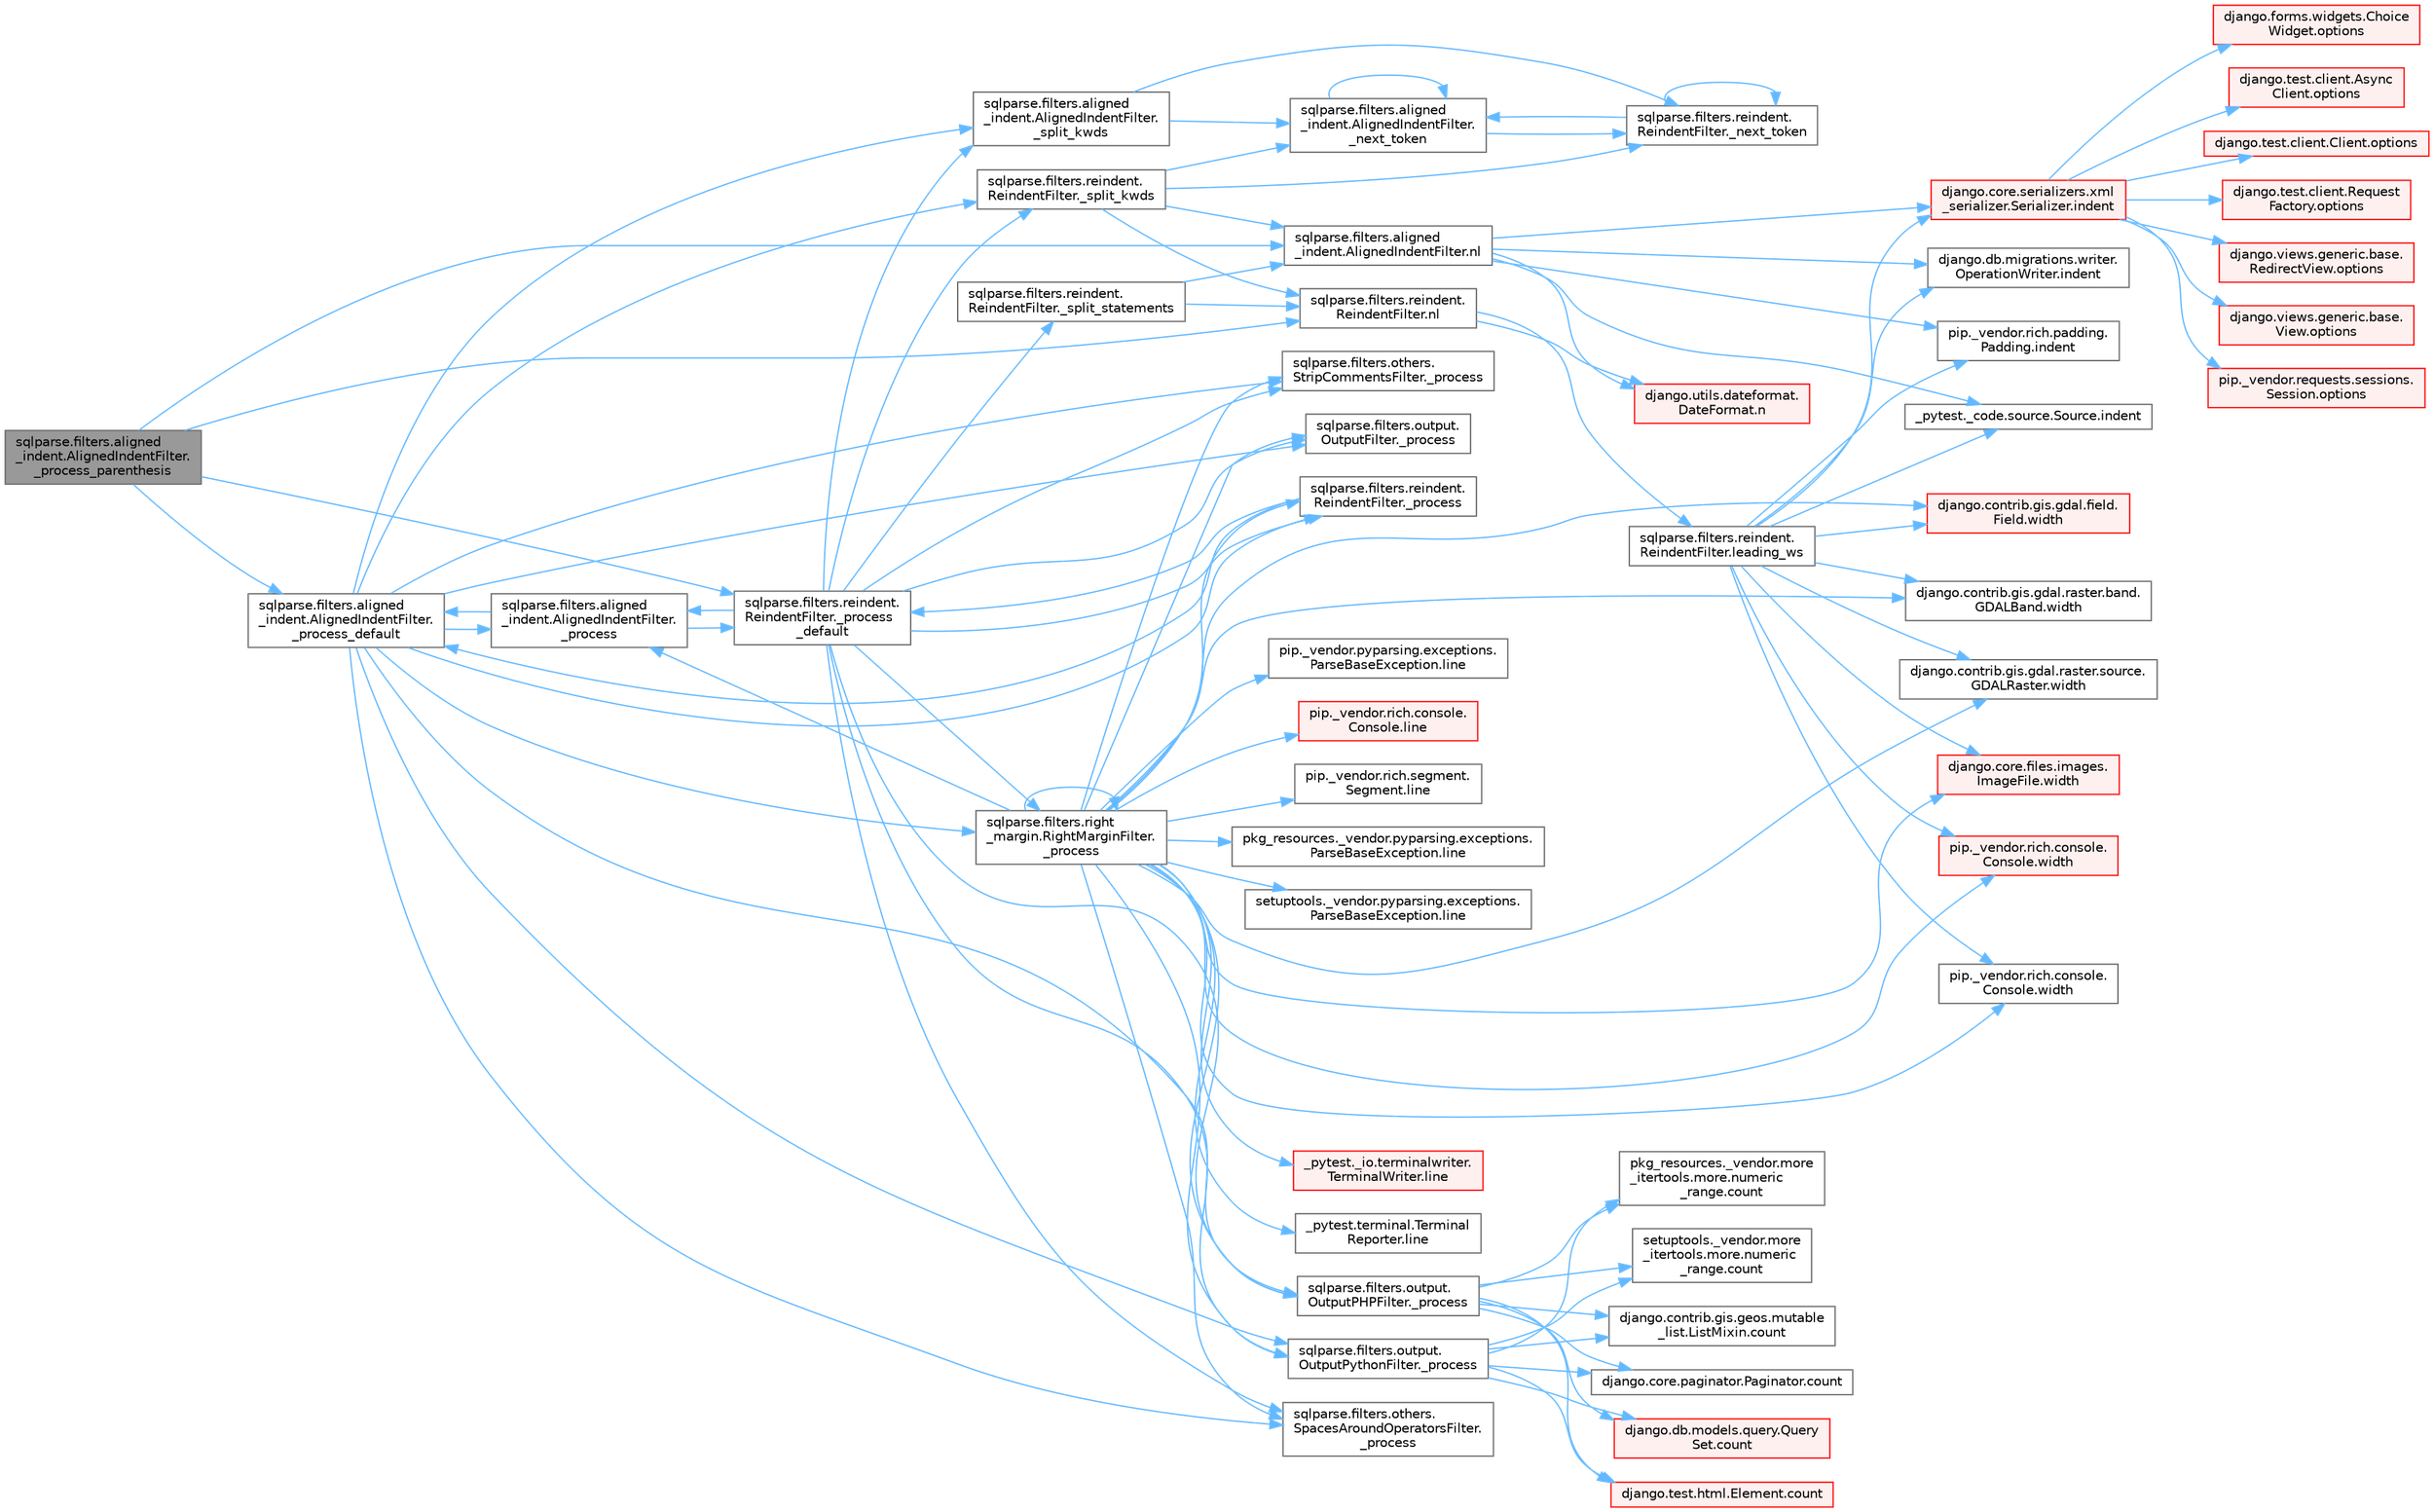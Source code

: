 digraph "sqlparse.filters.aligned_indent.AlignedIndentFilter._process_parenthesis"
{
 // LATEX_PDF_SIZE
  bgcolor="transparent";
  edge [fontname=Helvetica,fontsize=10,labelfontname=Helvetica,labelfontsize=10];
  node [fontname=Helvetica,fontsize=10,shape=box,height=0.2,width=0.4];
  rankdir="LR";
  Node1 [id="Node000001",label="sqlparse.filters.aligned\l_indent.AlignedIndentFilter.\l_process_parenthesis",height=0.2,width=0.4,color="gray40", fillcolor="grey60", style="filled", fontcolor="black",tooltip=" "];
  Node1 -> Node2 [id="edge1_Node000001_Node000002",color="steelblue1",style="solid",tooltip=" "];
  Node2 [id="Node000002",label="sqlparse.filters.aligned\l_indent.AlignedIndentFilter.\l_process_default",height=0.2,width=0.4,color="grey40", fillcolor="white", style="filled",URL="$classsqlparse_1_1filters_1_1aligned__indent_1_1_aligned_indent_filter.html#a3ea4e4dfdbefcbe959c08542b0d53201",tooltip=" "];
  Node2 -> Node3 [id="edge2_Node000002_Node000003",color="steelblue1",style="solid",tooltip=" "];
  Node3 [id="Node000003",label="sqlparse.filters.aligned\l_indent.AlignedIndentFilter.\l_process",height=0.2,width=0.4,color="grey40", fillcolor="white", style="filled",URL="$classsqlparse_1_1filters_1_1aligned__indent_1_1_aligned_indent_filter.html#ad998883fe7e7b68c6f4a789c37311b87",tooltip=" "];
  Node3 -> Node2 [id="edge3_Node000003_Node000002",color="steelblue1",style="solid",tooltip=" "];
  Node3 -> Node4 [id="edge4_Node000003_Node000004",color="steelblue1",style="solid",tooltip=" "];
  Node4 [id="Node000004",label="sqlparse.filters.reindent.\lReindentFilter._process\l_default",height=0.2,width=0.4,color="grey40", fillcolor="white", style="filled",URL="$classsqlparse_1_1filters_1_1reindent_1_1_reindent_filter.html#a1c1a3a8db38895a336e3e44c9ce4dc14",tooltip=" "];
  Node4 -> Node3 [id="edge5_Node000004_Node000003",color="steelblue1",style="solid",tooltip=" "];
  Node4 -> Node5 [id="edge6_Node000004_Node000005",color="steelblue1",style="solid",tooltip=" "];
  Node5 [id="Node000005",label="sqlparse.filters.others.\lSpacesAroundOperatorsFilter.\l_process",height=0.2,width=0.4,color="grey40", fillcolor="white", style="filled",URL="$classsqlparse_1_1filters_1_1others_1_1_spaces_around_operators_filter.html#a20b255fae878be2cccea5a47abd763eb",tooltip=" "];
  Node4 -> Node6 [id="edge7_Node000004_Node000006",color="steelblue1",style="solid",tooltip=" "];
  Node6 [id="Node000006",label="sqlparse.filters.others.\lStripCommentsFilter._process",height=0.2,width=0.4,color="grey40", fillcolor="white", style="filled",URL="$classsqlparse_1_1filters_1_1others_1_1_strip_comments_filter.html#a75ad49ebb49afa20e94ce6d5bdfb733e",tooltip=" "];
  Node4 -> Node7 [id="edge8_Node000004_Node000007",color="steelblue1",style="solid",tooltip=" "];
  Node7 [id="Node000007",label="sqlparse.filters.output.\lOutputFilter._process",height=0.2,width=0.4,color="grey40", fillcolor="white", style="filled",URL="$classsqlparse_1_1filters_1_1output_1_1_output_filter.html#a6af9592b6be9158cebfe22c2c6929192",tooltip=" "];
  Node4 -> Node8 [id="edge9_Node000004_Node000008",color="steelblue1",style="solid",tooltip=" "];
  Node8 [id="Node000008",label="sqlparse.filters.output.\lOutputPHPFilter._process",height=0.2,width=0.4,color="grey40", fillcolor="white", style="filled",URL="$classsqlparse_1_1filters_1_1output_1_1_output_p_h_p_filter.html#a04e946235754e1e1a0717a17a2ab7980",tooltip=" "];
  Node8 -> Node9 [id="edge10_Node000008_Node000009",color="steelblue1",style="solid",tooltip=" "];
  Node9 [id="Node000009",label="django.contrib.gis.geos.mutable\l_list.ListMixin.count",height=0.2,width=0.4,color="grey40", fillcolor="white", style="filled",URL="$classdjango_1_1contrib_1_1gis_1_1geos_1_1mutable__list_1_1_list_mixin.html#a52a5d6a5f27045cb138ba9a57df5e921",tooltip=" "];
  Node8 -> Node10 [id="edge11_Node000008_Node000010",color="steelblue1",style="solid",tooltip=" "];
  Node10 [id="Node000010",label="django.core.paginator.Paginator.count",height=0.2,width=0.4,color="grey40", fillcolor="white", style="filled",URL="$classdjango_1_1core_1_1paginator_1_1_paginator.html#ac2c18c5d294f3d2c27754dfc6309dbec",tooltip=" "];
  Node8 -> Node11 [id="edge12_Node000008_Node000011",color="steelblue1",style="solid",tooltip=" "];
  Node11 [id="Node000011",label="django.db.models.query.Query\lSet.count",height=0.2,width=0.4,color="red", fillcolor="#FFF0F0", style="filled",URL="$classdjango_1_1db_1_1models_1_1query_1_1_query_set.html#a50571215acaaa76c6f87732de6bde934",tooltip=" "];
  Node8 -> Node25 [id="edge13_Node000008_Node000025",color="steelblue1",style="solid",tooltip=" "];
  Node25 [id="Node000025",label="django.test.html.Element.count",height=0.2,width=0.4,color="red", fillcolor="#FFF0F0", style="filled",URL="$classdjango_1_1test_1_1html_1_1_element.html#a4ec3c5c3429fb44a2715de6f0fab7864",tooltip=" "];
  Node8 -> Node3412 [id="edge14_Node000008_Node003412",color="steelblue1",style="solid",tooltip=" "];
  Node3412 [id="Node003412",label="pkg_resources._vendor.more\l_itertools.more.numeric\l_range.count",height=0.2,width=0.4,color="grey40", fillcolor="white", style="filled",URL="$classpkg__resources_1_1__vendor_1_1more__itertools_1_1more_1_1numeric__range.html#a9e81a46e7ea3f796d17035c9100ff1e7",tooltip=" "];
  Node8 -> Node3413 [id="edge15_Node000008_Node003413",color="steelblue1",style="solid",tooltip=" "];
  Node3413 [id="Node003413",label="setuptools._vendor.more\l_itertools.more.numeric\l_range.count",height=0.2,width=0.4,color="grey40", fillcolor="white", style="filled",URL="$classsetuptools_1_1__vendor_1_1more__itertools_1_1more_1_1numeric__range.html#a906f0c4877f63fc1f2551daef75ae91f",tooltip=" "];
  Node4 -> Node4533 [id="edge16_Node000004_Node004533",color="steelblue1",style="solid",tooltip=" "];
  Node4533 [id="Node004533",label="sqlparse.filters.output.\lOutputPythonFilter._process",height=0.2,width=0.4,color="grey40", fillcolor="white", style="filled",URL="$classsqlparse_1_1filters_1_1output_1_1_output_python_filter.html#a7c6321a8ac3f268ad06caf05f26a42f8",tooltip=" "];
  Node4533 -> Node9 [id="edge17_Node004533_Node000009",color="steelblue1",style="solid",tooltip=" "];
  Node4533 -> Node10 [id="edge18_Node004533_Node000010",color="steelblue1",style="solid",tooltip=" "];
  Node4533 -> Node11 [id="edge19_Node004533_Node000011",color="steelblue1",style="solid",tooltip=" "];
  Node4533 -> Node25 [id="edge20_Node004533_Node000025",color="steelblue1",style="solid",tooltip=" "];
  Node4533 -> Node3412 [id="edge21_Node004533_Node003412",color="steelblue1",style="solid",tooltip=" "];
  Node4533 -> Node3413 [id="edge22_Node004533_Node003413",color="steelblue1",style="solid",tooltip=" "];
  Node4 -> Node4534 [id="edge23_Node000004_Node004534",color="steelblue1",style="solid",tooltip=" "];
  Node4534 [id="Node004534",label="sqlparse.filters.reindent.\lReindentFilter._process",height=0.2,width=0.4,color="grey40", fillcolor="white", style="filled",URL="$classsqlparse_1_1filters_1_1reindent_1_1_reindent_filter.html#aa8d7cd3a887a74b15b60245754c2f0ad",tooltip=" "];
  Node4534 -> Node2 [id="edge24_Node004534_Node000002",color="steelblue1",style="solid",tooltip=" "];
  Node4534 -> Node4 [id="edge25_Node004534_Node000004",color="steelblue1",style="solid",tooltip=" "];
  Node4 -> Node4535 [id="edge26_Node000004_Node004535",color="steelblue1",style="solid",tooltip=" "];
  Node4535 [id="Node004535",label="sqlparse.filters.right\l_margin.RightMarginFilter.\l_process",height=0.2,width=0.4,color="grey40", fillcolor="white", style="filled",URL="$classsqlparse_1_1filters_1_1right__margin_1_1_right_margin_filter.html#a62b0707d94aff59b0fc1428eca96f6a9",tooltip=" "];
  Node4535 -> Node3 [id="edge27_Node004535_Node000003",color="steelblue1",style="solid",tooltip=" "];
  Node4535 -> Node5 [id="edge28_Node004535_Node000005",color="steelblue1",style="solid",tooltip=" "];
  Node4535 -> Node6 [id="edge29_Node004535_Node000006",color="steelblue1",style="solid",tooltip=" "];
  Node4535 -> Node7 [id="edge30_Node004535_Node000007",color="steelblue1",style="solid",tooltip=" "];
  Node4535 -> Node8 [id="edge31_Node004535_Node000008",color="steelblue1",style="solid",tooltip=" "];
  Node4535 -> Node4533 [id="edge32_Node004535_Node004533",color="steelblue1",style="solid",tooltip=" "];
  Node4535 -> Node4534 [id="edge33_Node004535_Node004534",color="steelblue1",style="solid",tooltip=" "];
  Node4535 -> Node4535 [id="edge34_Node004535_Node004535",color="steelblue1",style="solid",tooltip=" "];
  Node4535 -> Node243 [id="edge35_Node004535_Node000243",color="steelblue1",style="solid",tooltip=" "];
  Node243 [id="Node000243",label="_pytest._io.terminalwriter.\lTerminalWriter.line",height=0.2,width=0.4,color="red", fillcolor="#FFF0F0", style="filled",URL="$class__pytest_1_1__io_1_1terminalwriter_1_1_terminal_writer.html#a70c206b6c71b946771673c95d93d5d5a",tooltip=" "];
  Node4535 -> Node296 [id="edge36_Node004535_Node000296",color="steelblue1",style="solid",tooltip=" "];
  Node296 [id="Node000296",label="_pytest.terminal.Terminal\lReporter.line",height=0.2,width=0.4,color="grey40", fillcolor="white", style="filled",URL="$class__pytest_1_1terminal_1_1_terminal_reporter.html#a93c0c8ead6fc609ded513a82b16b30d6",tooltip=" "];
  Node4535 -> Node297 [id="edge37_Node004535_Node000297",color="steelblue1",style="solid",tooltip=" "];
  Node297 [id="Node000297",label="pip._vendor.pyparsing.exceptions.\lParseBaseException.line",height=0.2,width=0.4,color="grey40", fillcolor="white", style="filled",URL="$classpip_1_1__vendor_1_1pyparsing_1_1exceptions_1_1_parse_base_exception.html#aa2329017443b8e4ac6f0415a61e18938",tooltip=" "];
  Node4535 -> Node298 [id="edge38_Node004535_Node000298",color="steelblue1",style="solid",tooltip=" "];
  Node298 [id="Node000298",label="pip._vendor.rich.console.\lConsole.line",height=0.2,width=0.4,color="red", fillcolor="#FFF0F0", style="filled",URL="$classpip_1_1__vendor_1_1rich_1_1console_1_1_console.html#a41d951735692dcacd03f429df410629c",tooltip=" "];
  Node4535 -> Node4466 [id="edge39_Node004535_Node004466",color="steelblue1",style="solid",tooltip=" "];
  Node4466 [id="Node004466",label="pip._vendor.rich.segment.\lSegment.line",height=0.2,width=0.4,color="grey40", fillcolor="white", style="filled",URL="$classpip_1_1__vendor_1_1rich_1_1segment_1_1_segment.html#a1d04079b7b56d7149c9f695a7005053c",tooltip=" "];
  Node4535 -> Node4467 [id="edge40_Node004535_Node004467",color="steelblue1",style="solid",tooltip=" "];
  Node4467 [id="Node004467",label="pkg_resources._vendor.pyparsing.exceptions.\lParseBaseException.line",height=0.2,width=0.4,color="grey40", fillcolor="white", style="filled",URL="$classpkg__resources_1_1__vendor_1_1pyparsing_1_1exceptions_1_1_parse_base_exception.html#a0008de93649d601aee59f9355b7db231",tooltip=" "];
  Node4535 -> Node4468 [id="edge41_Node004535_Node004468",color="steelblue1",style="solid",tooltip=" "];
  Node4468 [id="Node004468",label="setuptools._vendor.pyparsing.exceptions.\lParseBaseException.line",height=0.2,width=0.4,color="grey40", fillcolor="white", style="filled",URL="$classsetuptools_1_1__vendor_1_1pyparsing_1_1exceptions_1_1_parse_base_exception.html#ac4e957463d1b83df668df7d619160a90",tooltip=" "];
  Node4535 -> Node1855 [id="edge42_Node004535_Node001855",color="steelblue1",style="solid",tooltip=" "];
  Node1855 [id="Node001855",label="django.contrib.gis.gdal.field.\lField.width",height=0.2,width=0.4,color="red", fillcolor="#FFF0F0", style="filled",URL="$classdjango_1_1contrib_1_1gis_1_1gdal_1_1field_1_1_field.html#a9d43a623b937f633a9e6dca9323f5fa7",tooltip=" "];
  Node4535 -> Node1856 [id="edge43_Node004535_Node001856",color="steelblue1",style="solid",tooltip=" "];
  Node1856 [id="Node001856",label="django.contrib.gis.gdal.raster.band.\lGDALBand.width",height=0.2,width=0.4,color="grey40", fillcolor="white", style="filled",URL="$classdjango_1_1contrib_1_1gis_1_1gdal_1_1raster_1_1band_1_1_g_d_a_l_band.html#a407780888708f2bb99b4d298eb6d8062",tooltip=" "];
  Node4535 -> Node1857 [id="edge44_Node004535_Node001857",color="steelblue1",style="solid",tooltip=" "];
  Node1857 [id="Node001857",label="django.contrib.gis.gdal.raster.source.\lGDALRaster.width",height=0.2,width=0.4,color="grey40", fillcolor="white", style="filled",URL="$classdjango_1_1contrib_1_1gis_1_1gdal_1_1raster_1_1source_1_1_g_d_a_l_raster.html#a58442e42bce5bcabb54fab7a2e636bc2",tooltip=" "];
  Node4535 -> Node1858 [id="edge45_Node004535_Node001858",color="steelblue1",style="solid",tooltip=" "];
  Node1858 [id="Node001858",label="django.core.files.images.\lImageFile.width",height=0.2,width=0.4,color="red", fillcolor="#FFF0F0", style="filled",URL="$classdjango_1_1core_1_1files_1_1images_1_1_image_file.html#a3a50a37ab3f2d7395c892a262ecb49bc",tooltip=" "];
  Node4535 -> Node1859 [id="edge46_Node004535_Node001859",color="steelblue1",style="solid",tooltip=" "];
  Node1859 [id="Node001859",label="pip._vendor.rich.console.\lConsole.width",height=0.2,width=0.4,color="red", fillcolor="#FFF0F0", style="filled",URL="$classpip_1_1__vendor_1_1rich_1_1console_1_1_console.html#a3163e1b4e2842bc355d0f5c3100ecc08",tooltip=" "];
  Node4535 -> Node1860 [id="edge47_Node004535_Node001860",color="steelblue1",style="solid",tooltip=" "];
  Node1860 [id="Node001860",label="pip._vendor.rich.console.\lConsole.width",height=0.2,width=0.4,color="grey40", fillcolor="white", style="filled",URL="$classpip_1_1__vendor_1_1rich_1_1console_1_1_console.html#aa2ba8c5fa1dd224794b0ac2acd384863",tooltip=" "];
  Node4 -> Node4536 [id="edge48_Node000004_Node004536",color="steelblue1",style="solid",tooltip=" "];
  Node4536 [id="Node004536",label="sqlparse.filters.aligned\l_indent.AlignedIndentFilter.\l_split_kwds",height=0.2,width=0.4,color="grey40", fillcolor="white", style="filled",URL="$classsqlparse_1_1filters_1_1aligned__indent_1_1_aligned_indent_filter.html#ae80ac955678a16b823a6ca41b154bb36",tooltip=" "];
  Node4536 -> Node4537 [id="edge49_Node004536_Node004537",color="steelblue1",style="solid",tooltip=" "];
  Node4537 [id="Node004537",label="sqlparse.filters.aligned\l_indent.AlignedIndentFilter.\l_next_token",height=0.2,width=0.4,color="grey40", fillcolor="white", style="filled",URL="$classsqlparse_1_1filters_1_1aligned__indent_1_1_aligned_indent_filter.html#ae8e5d5cfab7e78b13db9bddae9072960",tooltip=" "];
  Node4537 -> Node4537 [id="edge50_Node004537_Node004537",color="steelblue1",style="solid",tooltip=" "];
  Node4537 -> Node4538 [id="edge51_Node004537_Node004538",color="steelblue1",style="solid",tooltip=" "];
  Node4538 [id="Node004538",label="sqlparse.filters.reindent.\lReindentFilter._next_token",height=0.2,width=0.4,color="grey40", fillcolor="white", style="filled",URL="$classsqlparse_1_1filters_1_1reindent_1_1_reindent_filter.html#a726d200457bbe323492773e34be4b045",tooltip=" "];
  Node4538 -> Node4537 [id="edge52_Node004538_Node004537",color="steelblue1",style="solid",tooltip=" "];
  Node4538 -> Node4538 [id="edge53_Node004538_Node004538",color="steelblue1",style="solid",tooltip=" "];
  Node4536 -> Node4538 [id="edge54_Node004536_Node004538",color="steelblue1",style="solid",tooltip=" "];
  Node4 -> Node4539 [id="edge55_Node000004_Node004539",color="steelblue1",style="solid",tooltip=" "];
  Node4539 [id="Node004539",label="sqlparse.filters.reindent.\lReindentFilter._split_kwds",height=0.2,width=0.4,color="grey40", fillcolor="white", style="filled",URL="$classsqlparse_1_1filters_1_1reindent_1_1_reindent_filter.html#a1fca586c26a325f1e9150ed20bb699e5",tooltip=" "];
  Node4539 -> Node4537 [id="edge56_Node004539_Node004537",color="steelblue1",style="solid",tooltip=" "];
  Node4539 -> Node4538 [id="edge57_Node004539_Node004538",color="steelblue1",style="solid",tooltip=" "];
  Node4539 -> Node4540 [id="edge58_Node004539_Node004540",color="steelblue1",style="solid",tooltip=" "];
  Node4540 [id="Node004540",label="sqlparse.filters.aligned\l_indent.AlignedIndentFilter.nl",height=0.2,width=0.4,color="grey40", fillcolor="white", style="filled",URL="$classsqlparse_1_1filters_1_1aligned__indent_1_1_aligned_indent_filter.html#a0137da1c080d0ab864e01e6c9d70a2c8",tooltip=" "];
  Node4540 -> Node4434 [id="edge59_Node004540_Node004434",color="steelblue1",style="solid",tooltip=" "];
  Node4434 [id="Node004434",label="_pytest._code.source.Source.indent",height=0.2,width=0.4,color="grey40", fillcolor="white", style="filled",URL="$class__pytest_1_1__code_1_1source_1_1_source.html#abc99a323638809562ba4dbf97cab6bd1",tooltip=" "];
  Node4540 -> Node4435 [id="edge60_Node004540_Node004435",color="steelblue1",style="solid",tooltip=" "];
  Node4435 [id="Node004435",label="django.core.serializers.xml\l_serializer.Serializer.indent",height=0.2,width=0.4,color="red", fillcolor="#FFF0F0", style="filled",URL="$classdjango_1_1core_1_1serializers_1_1xml__serializer_1_1_serializer.html#a5b3d624ac0ab14cb4194faca7877101a",tooltip=" "];
  Node4435 -> Node311 [id="edge61_Node004435_Node000311",color="steelblue1",style="solid",tooltip=" "];
  Node311 [id="Node000311",label="django.forms.widgets.Choice\lWidget.options",height=0.2,width=0.4,color="red", fillcolor="#FFF0F0", style="filled",URL="$classdjango_1_1forms_1_1widgets_1_1_choice_widget.html#a8575b90386fc2027f38ea00133cef250",tooltip=" "];
  Node4435 -> Node1465 [id="edge62_Node004435_Node001465",color="steelblue1",style="solid",tooltip=" "];
  Node1465 [id="Node001465",label="django.test.client.Async\lClient.options",height=0.2,width=0.4,color="red", fillcolor="#FFF0F0", style="filled",URL="$classdjango_1_1test_1_1client_1_1_async_client.html#a84509c6347cbc018e6335b924ec841a2",tooltip=" "];
  Node4435 -> Node1666 [id="edge63_Node004435_Node001666",color="steelblue1",style="solid",tooltip=" "];
  Node1666 [id="Node001666",label="django.test.client.Client.options",height=0.2,width=0.4,color="red", fillcolor="#FFF0F0", style="filled",URL="$classdjango_1_1test_1_1client_1_1_client.html#a839ea6375ca2184b3b60550938b6824c",tooltip=" "];
  Node4435 -> Node1668 [id="edge64_Node004435_Node001668",color="steelblue1",style="solid",tooltip=" "];
  Node1668 [id="Node001668",label="django.test.client.Request\lFactory.options",height=0.2,width=0.4,color="red", fillcolor="#FFF0F0", style="filled",URL="$classdjango_1_1test_1_1client_1_1_request_factory.html#a438a7e1be2437d680cd78d11dee77c54",tooltip=" "];
  Node4435 -> Node1672 [id="edge65_Node004435_Node001672",color="steelblue1",style="solid",tooltip=" "];
  Node1672 [id="Node001672",label="django.views.generic.base.\lRedirectView.options",height=0.2,width=0.4,color="red", fillcolor="#FFF0F0", style="filled",URL="$classdjango_1_1views_1_1generic_1_1base_1_1_redirect_view.html#a444de156c79647344c987295c47a76e1",tooltip=" "];
  Node4435 -> Node1849 [id="edge66_Node004435_Node001849",color="steelblue1",style="solid",tooltip=" "];
  Node1849 [id="Node001849",label="django.views.generic.base.\lView.options",height=0.2,width=0.4,color="red", fillcolor="#FFF0F0", style="filled",URL="$classdjango_1_1views_1_1generic_1_1base_1_1_view.html#a4d1dc440a5bae11bd7859d20ca9948e1",tooltip=" "];
  Node4435 -> Node1852 [id="edge67_Node004435_Node001852",color="steelblue1",style="solid",tooltip=" "];
  Node1852 [id="Node001852",label="pip._vendor.requests.sessions.\lSession.options",height=0.2,width=0.4,color="red", fillcolor="#FFF0F0", style="filled",URL="$classpip_1_1__vendor_1_1requests_1_1sessions_1_1_session.html#a210270880f90521b3b3014748ecd87e9",tooltip=" "];
  Node4540 -> Node4436 [id="edge68_Node004540_Node004436",color="steelblue1",style="solid",tooltip=" "];
  Node4436 [id="Node004436",label="django.db.migrations.writer.\lOperationWriter.indent",height=0.2,width=0.4,color="grey40", fillcolor="white", style="filled",URL="$classdjango_1_1db_1_1migrations_1_1writer_1_1_operation_writer.html#a4ad86f394c5999071c96ad30cf54055a",tooltip=" "];
  Node4540 -> Node4437 [id="edge69_Node004540_Node004437",color="steelblue1",style="solid",tooltip=" "];
  Node4437 [id="Node004437",label="pip._vendor.rich.padding.\lPadding.indent",height=0.2,width=0.4,color="grey40", fillcolor="white", style="filled",URL="$classpip_1_1__vendor_1_1rich_1_1padding_1_1_padding.html#abb6784da1907e3486c3a9ea715a04ed2",tooltip=" "];
  Node4540 -> Node217 [id="edge70_Node004540_Node000217",color="steelblue1",style="solid",tooltip=" "];
  Node217 [id="Node000217",label="django.utils.dateformat.\lDateFormat.n",height=0.2,width=0.4,color="red", fillcolor="#FFF0F0", style="filled",URL="$classdjango_1_1utils_1_1dateformat_1_1_date_format.html#a1ae7b2d5135c8aa3d1117e7906704ee8",tooltip=" "];
  Node4539 -> Node4541 [id="edge71_Node004539_Node004541",color="steelblue1",style="solid",tooltip=" "];
  Node4541 [id="Node004541",label="sqlparse.filters.reindent.\lReindentFilter.nl",height=0.2,width=0.4,color="grey40", fillcolor="white", style="filled",URL="$classsqlparse_1_1filters_1_1reindent_1_1_reindent_filter.html#ae085b652281f61b558e777b836a54ee2",tooltip=" "];
  Node4541 -> Node4542 [id="edge72_Node004541_Node004542",color="steelblue1",style="solid",tooltip=" "];
  Node4542 [id="Node004542",label="sqlparse.filters.reindent.\lReindentFilter.leading_ws",height=0.2,width=0.4,color="grey40", fillcolor="white", style="filled",URL="$classsqlparse_1_1filters_1_1reindent_1_1_reindent_filter.html#a75cf71d340673c54ed22a864dd4227ce",tooltip=" "];
  Node4542 -> Node4434 [id="edge73_Node004542_Node004434",color="steelblue1",style="solid",tooltip=" "];
  Node4542 -> Node4435 [id="edge74_Node004542_Node004435",color="steelblue1",style="solid",tooltip=" "];
  Node4542 -> Node4436 [id="edge75_Node004542_Node004436",color="steelblue1",style="solid",tooltip=" "];
  Node4542 -> Node4437 [id="edge76_Node004542_Node004437",color="steelblue1",style="solid",tooltip=" "];
  Node4542 -> Node1855 [id="edge77_Node004542_Node001855",color="steelblue1",style="solid",tooltip=" "];
  Node4542 -> Node1856 [id="edge78_Node004542_Node001856",color="steelblue1",style="solid",tooltip=" "];
  Node4542 -> Node1857 [id="edge79_Node004542_Node001857",color="steelblue1",style="solid",tooltip=" "];
  Node4542 -> Node1858 [id="edge80_Node004542_Node001858",color="steelblue1",style="solid",tooltip=" "];
  Node4542 -> Node1859 [id="edge81_Node004542_Node001859",color="steelblue1",style="solid",tooltip=" "];
  Node4542 -> Node1860 [id="edge82_Node004542_Node001860",color="steelblue1",style="solid",tooltip=" "];
  Node4541 -> Node217 [id="edge83_Node004541_Node000217",color="steelblue1",style="solid",tooltip=" "];
  Node4 -> Node4543 [id="edge84_Node000004_Node004543",color="steelblue1",style="solid",tooltip=" "];
  Node4543 [id="Node004543",label="sqlparse.filters.reindent.\lReindentFilter._split_statements",height=0.2,width=0.4,color="grey40", fillcolor="white", style="filled",URL="$classsqlparse_1_1filters_1_1reindent_1_1_reindent_filter.html#a172a5c6d57edffb58c5a1860295f83cc",tooltip=" "];
  Node4543 -> Node4540 [id="edge85_Node004543_Node004540",color="steelblue1",style="solid",tooltip=" "];
  Node4543 -> Node4541 [id="edge86_Node004543_Node004541",color="steelblue1",style="solid",tooltip=" "];
  Node2 -> Node5 [id="edge87_Node000002_Node000005",color="steelblue1",style="solid",tooltip=" "];
  Node2 -> Node6 [id="edge88_Node000002_Node000006",color="steelblue1",style="solid",tooltip=" "];
  Node2 -> Node7 [id="edge89_Node000002_Node000007",color="steelblue1",style="solid",tooltip=" "];
  Node2 -> Node8 [id="edge90_Node000002_Node000008",color="steelblue1",style="solid",tooltip=" "];
  Node2 -> Node4533 [id="edge91_Node000002_Node004533",color="steelblue1",style="solid",tooltip=" "];
  Node2 -> Node4534 [id="edge92_Node000002_Node004534",color="steelblue1",style="solid",tooltip=" "];
  Node2 -> Node4535 [id="edge93_Node000002_Node004535",color="steelblue1",style="solid",tooltip=" "];
  Node2 -> Node4536 [id="edge94_Node000002_Node004536",color="steelblue1",style="solid",tooltip=" "];
  Node2 -> Node4539 [id="edge95_Node000002_Node004539",color="steelblue1",style="solid",tooltip=" "];
  Node1 -> Node4 [id="edge96_Node000001_Node000004",color="steelblue1",style="solid",tooltip=" "];
  Node1 -> Node4540 [id="edge97_Node000001_Node004540",color="steelblue1",style="solid",tooltip=" "];
  Node1 -> Node4541 [id="edge98_Node000001_Node004541",color="steelblue1",style="solid",tooltip=" "];
}
